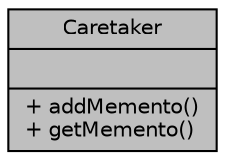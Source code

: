 digraph "Caretaker"
{
 // LATEX_PDF_SIZE
  edge [fontname="Helvetica",fontsize="10",labelfontname="Helvetica",labelfontsize="10"];
  node [fontname="Helvetica",fontsize="10",shape=record];
  Node1 [label="{Caretaker\n||+ addMemento()\l+ getMemento()\l}",height=0.2,width=0.4,color="black", fillcolor="grey75", style="filled", fontcolor="black",tooltip="Manages Memento objects to save and restore the state of an Originator."];
}
